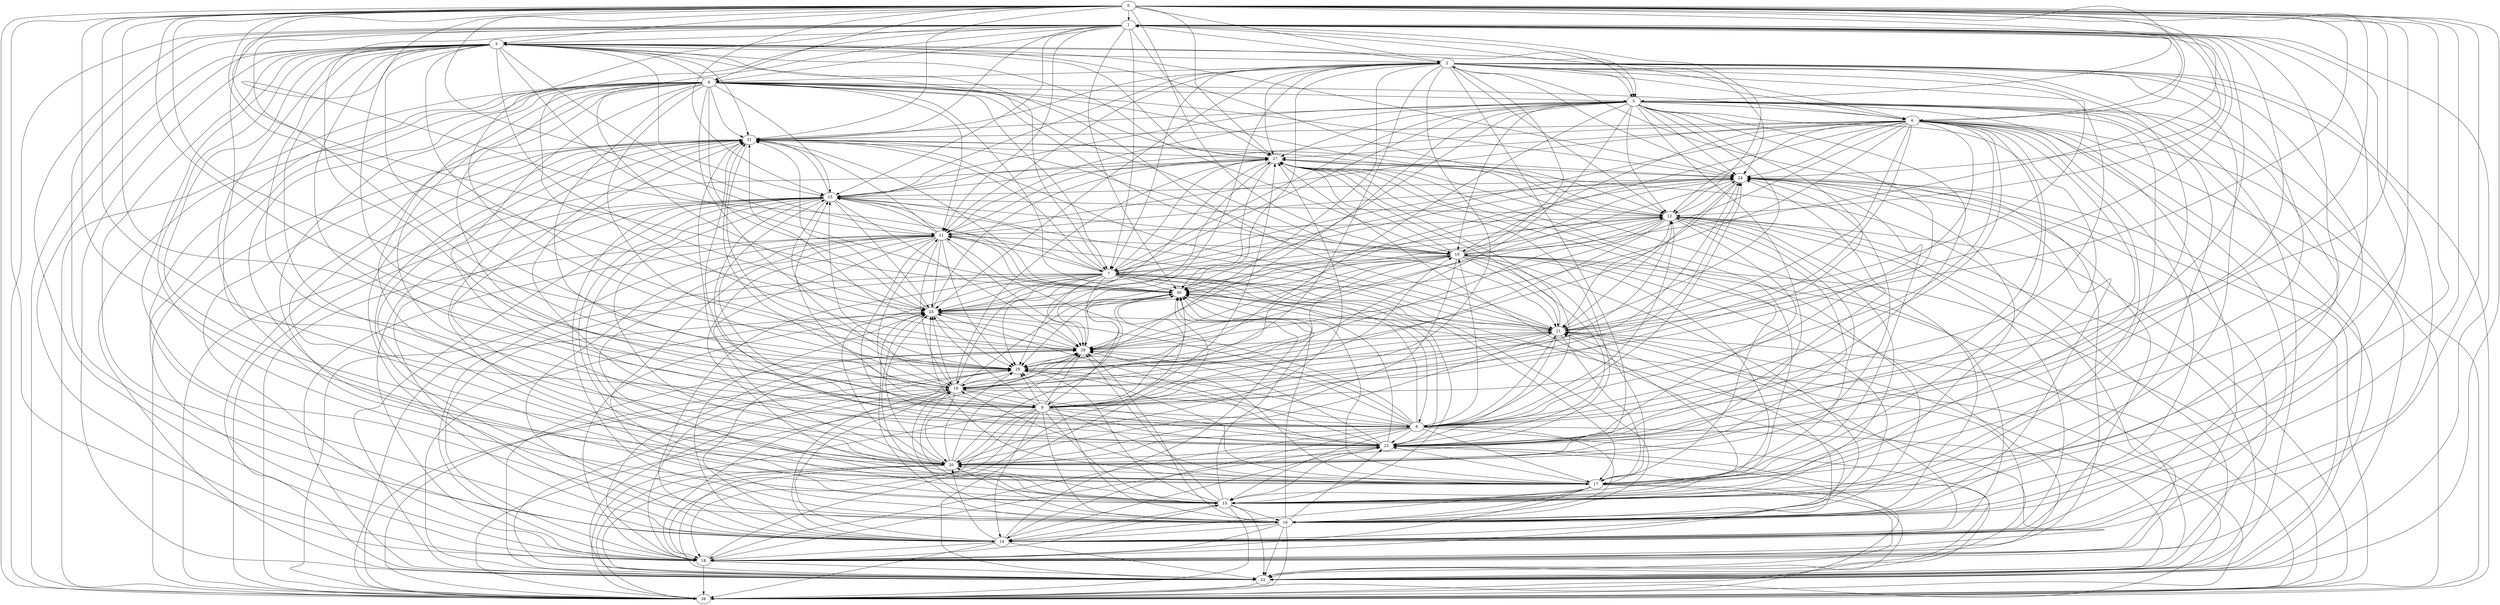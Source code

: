 digraph poules {
0 -> 1 ;
0 -> 2 ;
0 -> 3 ;
0 -> 4 ;
0 -> 5 ;
0 -> 6 ;
0 -> 7 ;
0 -> 8 ;
0 -> 9 ;
0 -> 10 ;
0 -> 11 ;
0 -> 12 ;
0 -> 13 ;
0 -> 14 ;
0 -> 15 ;
0 -> 16 ;
0 -> 17 ;
0 -> 18 ;
0 -> 19 ;
0 -> 20 ;
0 -> 21 ;
0 -> 22 ;
0 -> 23 ;
0 -> 24 ;
0 -> 25 ;
0 -> 26 ;
0 -> 27 ;
0 -> 28 ;
0 -> 29 ;
0 -> 30 ;
0 -> 31 ;
1 -> 3 ;
1 -> 4 ;
1 -> 5 ;
1 -> 6 ;
1 -> 7 ;
1 -> 8 ;
1 -> 9 ;
1 -> 11 ;
1 -> 12 ;
1 -> 13 ;
1 -> 14 ;
1 -> 15 ;
1 -> 16 ;
1 -> 17 ;
1 -> 18 ;
1 -> 19 ;
1 -> 20 ;
1 -> 21 ;
1 -> 22 ;
1 -> 23 ;
1 -> 24 ;
1 -> 25 ;
1 -> 26 ;
1 -> 27 ;
1 -> 28 ;
1 -> 29 ;
1 -> 30 ;
1 -> 31 ;
2 -> 1 ;
2 -> 4 ;
2 -> 5 ;
2 -> 6 ;
2 -> 7 ;
2 -> 8 ;
2 -> 9 ;
2 -> 11 ;
2 -> 12 ;
2 -> 13 ;
2 -> 14 ;
2 -> 15 ;
2 -> 16 ;
2 -> 17 ;
2 -> 18 ;
2 -> 19 ;
2 -> 20 ;
2 -> 21 ;
2 -> 22 ;
2 -> 23 ;
2 -> 24 ;
2 -> 25 ;
2 -> 26 ;
2 -> 27 ;
2 -> 28 ;
2 -> 29 ;
2 -> 30 ;
2 -> 31 ;
3 -> 2 ;
3 -> 5 ;
3 -> 6 ;
3 -> 7 ;
3 -> 8 ;
3 -> 9 ;
3 -> 10 ;
3 -> 11 ;
3 -> 12 ;
3 -> 13 ;
3 -> 14 ;
3 -> 15 ;
3 -> 16 ;
3 -> 17 ;
3 -> 18 ;
3 -> 19 ;
3 -> 20 ;
3 -> 21 ;
3 -> 22 ;
3 -> 23 ;
3 -> 24 ;
3 -> 25 ;
3 -> 26 ;
3 -> 27 ;
3 -> 28 ;
3 -> 29 ;
3 -> 30 ;
3 -> 31 ;
4 -> 3 ;
4 -> 5 ;
4 -> 6 ;
4 -> 7 ;
4 -> 8 ;
4 -> 9 ;
4 -> 10 ;
4 -> 11 ;
4 -> 12 ;
4 -> 13 ;
4 -> 14 ;
4 -> 15 ;
4 -> 16 ;
4 -> 17 ;
4 -> 18 ;
4 -> 19 ;
4 -> 20 ;
4 -> 21 ;
4 -> 22 ;
4 -> 23 ;
4 -> 24 ;
4 -> 25 ;
4 -> 26 ;
4 -> 27 ;
4 -> 28 ;
4 -> 29 ;
4 -> 30 ;
4 -> 31 ;
5 -> 6 ;
5 -> 7 ;
5 -> 8 ;
5 -> 9 ;
5 -> 10 ;
5 -> 11 ;
5 -> 12 ;
5 -> 13 ;
5 -> 14 ;
5 -> 15 ;
5 -> 16 ;
5 -> 17 ;
5 -> 18 ;
5 -> 19 ;
5 -> 20 ;
5 -> 21 ;
5 -> 22 ;
5 -> 23 ;
5 -> 24 ;
5 -> 25 ;
5 -> 26 ;
5 -> 27 ;
5 -> 28 ;
5 -> 29 ;
5 -> 30 ;
5 -> 31 ;
6 -> 7 ;
6 -> 8 ;
6 -> 9 ;
6 -> 10 ;
6 -> 11 ;
6 -> 12 ;
6 -> 13 ;
6 -> 14 ;
6 -> 15 ;
6 -> 16 ;
6 -> 17 ;
6 -> 18 ;
6 -> 19 ;
6 -> 20 ;
6 -> 21 ;
6 -> 22 ;
6 -> 23 ;
6 -> 24 ;
6 -> 25 ;
6 -> 26 ;
6 -> 27 ;
6 -> 28 ;
6 -> 29 ;
6 -> 30 ;
6 -> 31 ;
7 -> 8 ;
7 -> 9 ;
7 -> 11 ;
7 -> 12 ;
7 -> 13 ;
7 -> 14 ;
7 -> 15 ;
7 -> 16 ;
7 -> 17 ;
7 -> 18 ;
7 -> 19 ;
7 -> 20 ;
7 -> 21 ;
7 -> 22 ;
7 -> 23 ;
7 -> 24 ;
7 -> 25 ;
7 -> 26 ;
7 -> 27 ;
7 -> 28 ;
7 -> 29 ;
7 -> 30 ;
7 -> 31 ;
8 -> 10 ;
8 -> 11 ;
8 -> 12 ;
8 -> 13 ;
8 -> 14 ;
8 -> 15 ;
8 -> 16 ;
8 -> 17 ;
8 -> 18 ;
8 -> 19 ;
8 -> 20 ;
8 -> 21 ;
8 -> 22 ;
8 -> 23 ;
8 -> 24 ;
8 -> 25 ;
8 -> 26 ;
8 -> 27 ;
8 -> 28 ;
8 -> 29 ;
8 -> 30 ;
8 -> 31 ;
9 -> 8 ;
9 -> 10 ;
9 -> 11 ;
9 -> 12 ;
9 -> 13 ;
9 -> 14 ;
9 -> 15 ;
9 -> 16 ;
9 -> 17 ;
9 -> 18 ;
9 -> 20 ;
9 -> 21 ;
9 -> 22 ;
9 -> 23 ;
9 -> 24 ;
9 -> 25 ;
9 -> 26 ;
9 -> 27 ;
9 -> 28 ;
9 -> 29 ;
9 -> 30 ;
9 -> 31 ;
10 -> 1 ;
10 -> 2 ;
10 -> 7 ;
10 -> 12 ;
10 -> 14 ;
10 -> 15 ;
10 -> 16 ;
10 -> 17 ;
10 -> 18 ;
10 -> 20 ;
10 -> 21 ;
10 -> 22 ;
10 -> 23 ;
10 -> 24 ;
10 -> 25 ;
10 -> 26 ;
10 -> 27 ;
10 -> 28 ;
10 -> 29 ;
10 -> 30 ;
10 -> 31 ;
11 -> 10 ;
11 -> 13 ;
11 -> 15 ;
11 -> 16 ;
11 -> 17 ;
11 -> 18 ;
11 -> 19 ;
11 -> 20 ;
11 -> 21 ;
11 -> 22 ;
11 -> 23 ;
11 -> 24 ;
11 -> 25 ;
11 -> 26 ;
11 -> 27 ;
11 -> 28 ;
11 -> 29 ;
11 -> 30 ;
11 -> 31 ;
12 -> 11 ;
12 -> 13 ;
12 -> 14 ;
12 -> 16 ;
12 -> 18 ;
12 -> 19 ;
12 -> 20 ;
12 -> 21 ;
12 -> 22 ;
12 -> 23 ;
12 -> 24 ;
12 -> 25 ;
12 -> 26 ;
12 -> 27 ;
12 -> 28 ;
12 -> 29 ;
12 -> 30 ;
12 -> 31 ;
13 -> 10 ;
13 -> 14 ;
13 -> 15 ;
13 -> 16 ;
13 -> 19 ;
13 -> 20 ;
13 -> 21 ;
13 -> 22 ;
13 -> 23 ;
13 -> 24 ;
13 -> 25 ;
13 -> 26 ;
13 -> 27 ;
13 -> 28 ;
13 -> 29 ;
13 -> 30 ;
13 -> 31 ;
14 -> 11 ;
14 -> 15 ;
14 -> 18 ;
14 -> 19 ;
14 -> 20 ;
14 -> 21 ;
14 -> 22 ;
14 -> 23 ;
14 -> 24 ;
14 -> 25 ;
14 -> 26 ;
14 -> 27 ;
14 -> 28 ;
14 -> 29 ;
14 -> 30 ;
14 -> 31 ;
15 -> 12 ;
15 -> 16 ;
15 -> 17 ;
15 -> 18 ;
15 -> 19 ;
15 -> 20 ;
15 -> 22 ;
15 -> 23 ;
15 -> 25 ;
15 -> 26 ;
15 -> 27 ;
15 -> 29 ;
15 -> 30 ;
15 -> 31 ;
16 -> 14 ;
16 -> 18 ;
16 -> 19 ;
16 -> 20 ;
16 -> 21 ;
16 -> 22 ;
16 -> 23 ;
16 -> 24 ;
16 -> 25 ;
16 -> 26 ;
16 -> 27 ;
16 -> 28 ;
16 -> 29 ;
16 -> 30 ;
16 -> 31 ;
17 -> 12 ;
17 -> 13 ;
17 -> 14 ;
17 -> 16 ;
17 -> 18 ;
17 -> 19 ;
17 -> 22 ;
17 -> 23 ;
17 -> 25 ;
17 -> 26 ;
17 -> 27 ;
17 -> 28 ;
17 -> 29 ;
17 -> 30 ;
17 -> 31 ;
18 -> 13 ;
18 -> 21 ;
18 -> 22 ;
18 -> 23 ;
18 -> 24 ;
18 -> 25 ;
18 -> 26 ;
18 -> 27 ;
18 -> 28 ;
18 -> 29 ;
18 -> 30 ;
18 -> 31 ;
19 -> 9 ;
19 -> 10 ;
19 -> 18 ;
19 -> 20 ;
19 -> 21 ;
19 -> 23 ;
19 -> 24 ;
19 -> 25 ;
19 -> 26 ;
19 -> 27 ;
19 -> 29 ;
19 -> 30 ;
19 -> 31 ;
20 -> 17 ;
20 -> 18 ;
20 -> 22 ;
20 -> 24 ;
20 -> 25 ;
20 -> 26 ;
20 -> 27 ;
20 -> 28 ;
20 -> 29 ;
20 -> 30 ;
20 -> 31 ;
21 -> 15 ;
21 -> 17 ;
21 -> 20 ;
21 -> 23 ;
21 -> 26 ;
21 -> 27 ;
21 -> 28 ;
21 -> 29 ;
21 -> 30 ;
21 -> 31 ;
22 -> 19 ;
22 -> 21 ;
22 -> 23 ;
22 -> 24 ;
22 -> 25 ;
22 -> 26 ;
22 -> 27 ;
22 -> 28 ;
22 -> 29 ;
22 -> 30 ;
22 -> 31 ;
23 -> 20 ;
23 -> 24 ;
23 -> 25 ;
23 -> 26 ;
23 -> 27 ;
23 -> 28 ;
23 -> 29 ;
23 -> 30 ;
23 -> 31 ;
24 -> 15 ;
24 -> 17 ;
24 -> 21 ;
24 -> 28 ;
24 -> 29 ;
24 -> 30 ;
24 -> 31 ;
25 -> 21 ;
25 -> 24 ;
25 -> 27 ;
25 -> 28 ;
25 -> 29 ;
25 -> 31 ;
26 -> 24 ;
26 -> 25 ;
26 -> 27 ;
26 -> 29 ;
26 -> 30 ;
26 -> 31 ;
27 -> 24 ;
27 -> 28 ;
27 -> 30 ;
28 -> 15 ;
28 -> 19 ;
28 -> 26 ;
29 -> 27 ;
29 -> 28 ;
29 -> 30 ;
29 -> 31 ;
30 -> 25 ;
30 -> 28 ;
30 -> 31 ;
31 -> 27 ;
31 -> 28 ;
}
